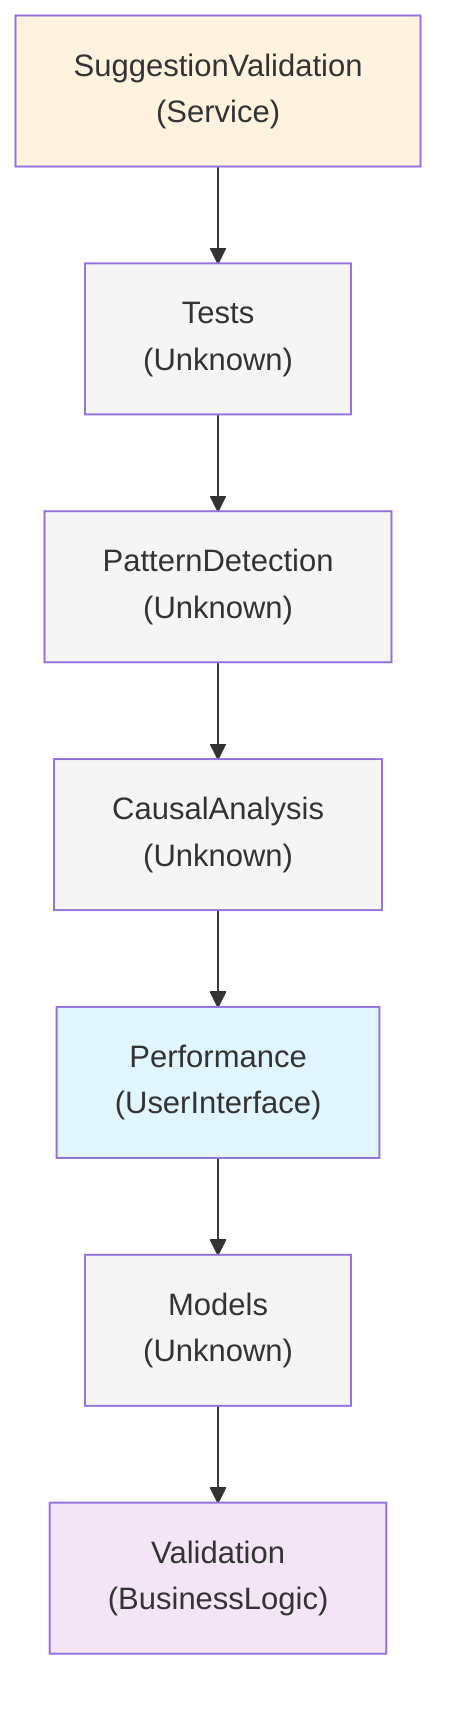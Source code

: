 graph TD
    SuggestionValidation["SuggestionValidation<br/>(Service)"]
    class SuggestionValidation service-component
    Tests["Tests<br/>(Unknown)"]
    class Tests default-component
    PatternDetection["PatternDetection<br/>(Unknown)"]
    class PatternDetection default-component
    CausalAnalysis["CausalAnalysis<br/>(Unknown)"]
    class CausalAnalysis default-component
    Performance["Performance<br/>(UserInterface)"]
    class Performance ui-component
    Models["Models<br/>(Unknown)"]
    class Models default-component
    Validation["Validation<br/>(BusinessLogic)"]
    class Validation business-component
    SuggestionValidation --> Tests
    Tests --> PatternDetection
    PatternDetection --> CausalAnalysis
    CausalAnalysis --> Performance
    Performance --> Models
    Models --> Validation
    classDef ui-component fill:#e1f5fe
    classDef business-component fill:#f3e5f5
    classDef data-component fill:#e8f5e8
    classDef service-component fill:#fff3e0
    classDef default-component fill:#f5f5f5